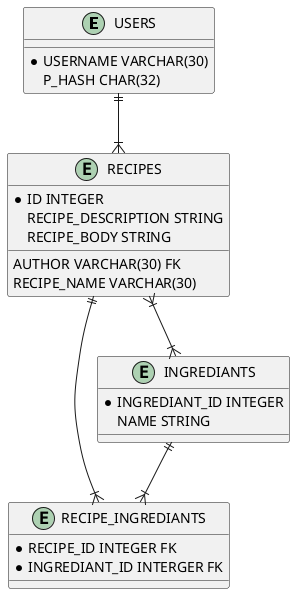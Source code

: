 @startuml

entity USERS {
    * USERNAME VARCHAR(30)
    P_HASH CHAR(32)
}

entity RECIPES{
    * ID INTEGER
    AUTHOR VARCHAR(30) FK
    RECIPE_NAME VARCHAR(30)
    RECIPE_DESCRIPTION STRING
    RECIPE_BODY STRING
}

entity RECIPE_INGREDIANTS{
 * RECIPE_ID INTEGER FK
 * INGREDIANT_ID INTERGER FK
}

entity INGREDIANTS{
    * INGREDIANT_ID INTEGER
    NAME STRING
}

USERS ||--|{ RECIPES
RECIPES }|--|{ INGREDIANTS
RECIPES ||--|{ RECIPE_INGREDIANTS
INGREDIANTS ||--|{ RECIPE_INGREDIANTS

@enduml